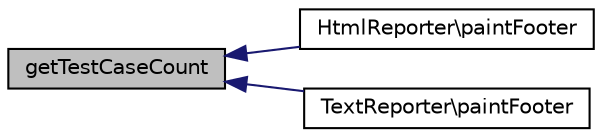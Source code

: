 digraph "getTestCaseCount"
{
  edge [fontname="Helvetica",fontsize="10",labelfontname="Helvetica",labelfontsize="10"];
  node [fontname="Helvetica",fontsize="10",shape=record];
  rankdir="LR";
  Node1 [label="getTestCaseCount",height=0.2,width=0.4,color="black", fillcolor="grey75", style="filled" fontcolor="black"];
  Node1 -> Node2 [dir="back",color="midnightblue",fontsize="10",style="solid",fontname="Helvetica"];
  Node2 [label="HtmlReporter\\paintFooter",height=0.2,width=0.4,color="black", fillcolor="white", style="filled",URL="$class_html_reporter.html#a5e1af6d341980faf84d1b30c94edb320"];
  Node1 -> Node3 [dir="back",color="midnightblue",fontsize="10",style="solid",fontname="Helvetica"];
  Node3 [label="TextReporter\\paintFooter",height=0.2,width=0.4,color="black", fillcolor="white", style="filled",URL="$class_text_reporter.html#a5e1af6d341980faf84d1b30c94edb320"];
}
